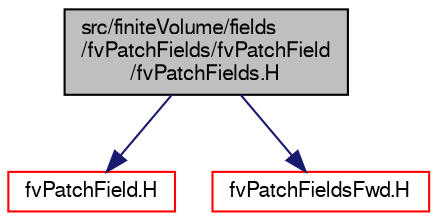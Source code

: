 digraph "src/finiteVolume/fields/fvPatchFields/fvPatchField/fvPatchFields.H"
{
  bgcolor="transparent";
  edge [fontname="FreeSans",fontsize="10",labelfontname="FreeSans",labelfontsize="10"];
  node [fontname="FreeSans",fontsize="10",shape=record];
  Node0 [label="src/finiteVolume/fields\l/fvPatchFields/fvPatchField\l/fvPatchFields.H",height=0.2,width=0.4,color="black", fillcolor="grey75", style="filled", fontcolor="black"];
  Node0 -> Node1 [color="midnightblue",fontsize="10",style="solid",fontname="FreeSans"];
  Node1 [label="fvPatchField.H",height=0.2,width=0.4,color="red",URL="$a02465.html"];
  Node0 -> Node156 [color="midnightblue",fontsize="10",style="solid",fontname="FreeSans"];
  Node156 [label="fvPatchFieldsFwd.H",height=0.2,width=0.4,color="red",URL="$a02480.html"];
}
